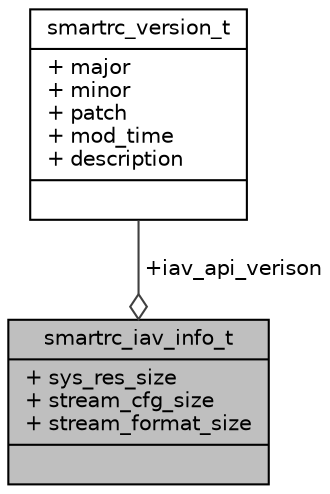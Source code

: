 digraph "smartrc_iav_info_t"
{
 // INTERACTIVE_SVG=YES
 // LATEX_PDF_SIZE
  bgcolor="transparent";
  edge [fontname="Helvetica",fontsize="10",labelfontname="Helvetica",labelfontsize="10"];
  node [fontname="Helvetica",fontsize="10",shape=record];
  Node1 [label="{smartrc_iav_info_t\n|+ sys_res_size\l+ stream_cfg_size\l+ stream_format_size\l|}",height=0.2,width=0.4,color="black", fillcolor="grey75", style="filled", fontcolor="black",tooltip="Description of information check about IAV structures."];
  Node2 -> Node1 [color="grey25",fontsize="10",style="solid",label=" +iav_api_verison" ,arrowhead="odiamond",fontname="Helvetica"];
  Node2 [label="{smartrc_version_t\n|+ major\l+ minor\l+ patch\l+ mod_time\l+ description\l|}",height=0.2,width=0.4,color="black",URL="$d9/dbd/structsmartrc__version__t.html",tooltip=" "];
}

